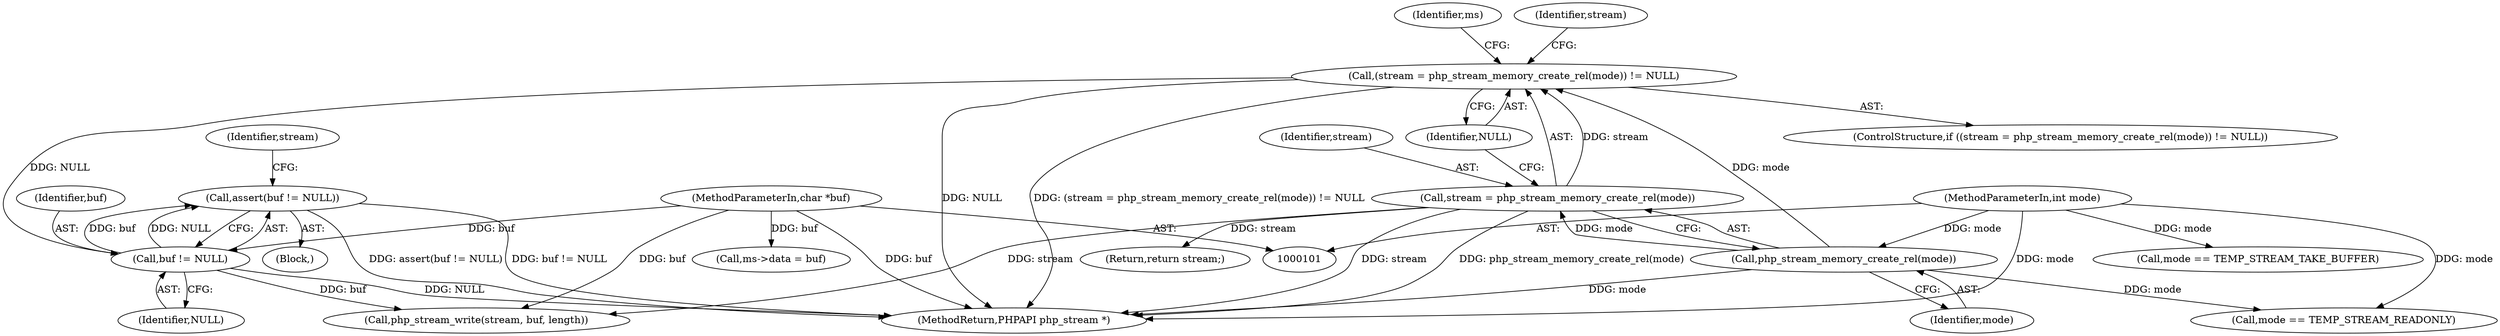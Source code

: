 digraph "0_php_6297a117d77fa3a0df2e21ca926a92c231819cd5_0@API" {
"1000147" [label="(Call,assert(buf != NULL))"];
"1000148" [label="(Call,buf != NULL)"];
"1000103" [label="(MethodParameterIn,char *buf)"];
"1000109" [label="(Call,(stream = php_stream_memory_create_rel(mode)) != NULL)"];
"1000110" [label="(Call,stream = php_stream_memory_create_rel(mode))"];
"1000112" [label="(Call,php_stream_memory_create_rel(mode))"];
"1000102" [label="(MethodParameterIn,int mode)"];
"1000117" [label="(Identifier,ms)"];
"1000103" [label="(MethodParameterIn,char *buf)"];
"1000151" [label="(Call,php_stream_write(stream, buf, length))"];
"1000111" [label="(Identifier,stream)"];
"1000102" [label="(MethodParameterIn,int mode)"];
"1000155" [label="(Return,return stream;)"];
"1000150" [label="(Identifier,NULL)"];
"1000152" [label="(Identifier,stream)"];
"1000156" [label="(Identifier,stream)"];
"1000125" [label="(Call,mode == TEMP_STREAM_READONLY)"];
"1000132" [label="(Call,ms->data = buf)"];
"1000128" [label="(Call,mode == TEMP_STREAM_TAKE_BUFFER)"];
"1000110" [label="(Call,stream = php_stream_memory_create_rel(mode))"];
"1000114" [label="(Identifier,NULL)"];
"1000109" [label="(Call,(stream = php_stream_memory_create_rel(mode)) != NULL)"];
"1000113" [label="(Identifier,mode)"];
"1000157" [label="(MethodReturn,PHPAPI php_stream *)"];
"1000147" [label="(Call,assert(buf != NULL))"];
"1000149" [label="(Identifier,buf)"];
"1000112" [label="(Call,php_stream_memory_create_rel(mode))"];
"1000146" [label="(Block,)"];
"1000108" [label="(ControlStructure,if ((stream = php_stream_memory_create_rel(mode)) != NULL))"];
"1000148" [label="(Call,buf != NULL)"];
"1000147" -> "1000146"  [label="AST: "];
"1000147" -> "1000148"  [label="CFG: "];
"1000148" -> "1000147"  [label="AST: "];
"1000152" -> "1000147"  [label="CFG: "];
"1000147" -> "1000157"  [label="DDG: buf != NULL"];
"1000147" -> "1000157"  [label="DDG: assert(buf != NULL)"];
"1000148" -> "1000147"  [label="DDG: buf"];
"1000148" -> "1000147"  [label="DDG: NULL"];
"1000148" -> "1000150"  [label="CFG: "];
"1000149" -> "1000148"  [label="AST: "];
"1000150" -> "1000148"  [label="AST: "];
"1000148" -> "1000157"  [label="DDG: NULL"];
"1000103" -> "1000148"  [label="DDG: buf"];
"1000109" -> "1000148"  [label="DDG: NULL"];
"1000148" -> "1000151"  [label="DDG: buf"];
"1000103" -> "1000101"  [label="AST: "];
"1000103" -> "1000157"  [label="DDG: buf"];
"1000103" -> "1000132"  [label="DDG: buf"];
"1000103" -> "1000151"  [label="DDG: buf"];
"1000109" -> "1000108"  [label="AST: "];
"1000109" -> "1000114"  [label="CFG: "];
"1000110" -> "1000109"  [label="AST: "];
"1000114" -> "1000109"  [label="AST: "];
"1000117" -> "1000109"  [label="CFG: "];
"1000156" -> "1000109"  [label="CFG: "];
"1000109" -> "1000157"  [label="DDG: NULL"];
"1000109" -> "1000157"  [label="DDG: (stream = php_stream_memory_create_rel(mode)) != NULL"];
"1000110" -> "1000109"  [label="DDG: stream"];
"1000112" -> "1000109"  [label="DDG: mode"];
"1000110" -> "1000112"  [label="CFG: "];
"1000111" -> "1000110"  [label="AST: "];
"1000112" -> "1000110"  [label="AST: "];
"1000114" -> "1000110"  [label="CFG: "];
"1000110" -> "1000157"  [label="DDG: php_stream_memory_create_rel(mode)"];
"1000110" -> "1000157"  [label="DDG: stream"];
"1000112" -> "1000110"  [label="DDG: mode"];
"1000110" -> "1000151"  [label="DDG: stream"];
"1000110" -> "1000155"  [label="DDG: stream"];
"1000112" -> "1000113"  [label="CFG: "];
"1000113" -> "1000112"  [label="AST: "];
"1000112" -> "1000157"  [label="DDG: mode"];
"1000102" -> "1000112"  [label="DDG: mode"];
"1000112" -> "1000125"  [label="DDG: mode"];
"1000102" -> "1000101"  [label="AST: "];
"1000102" -> "1000157"  [label="DDG: mode"];
"1000102" -> "1000125"  [label="DDG: mode"];
"1000102" -> "1000128"  [label="DDG: mode"];
}
